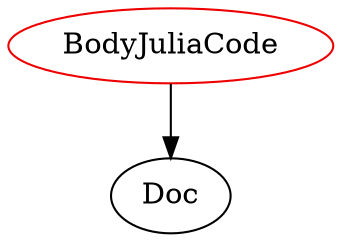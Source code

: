 digraph bodyjuliacode{
BodyJuliaCode	[shape=oval, color=red2, label="BodyJuliaCode"];
BodyJuliaCode -> Doc;
}
